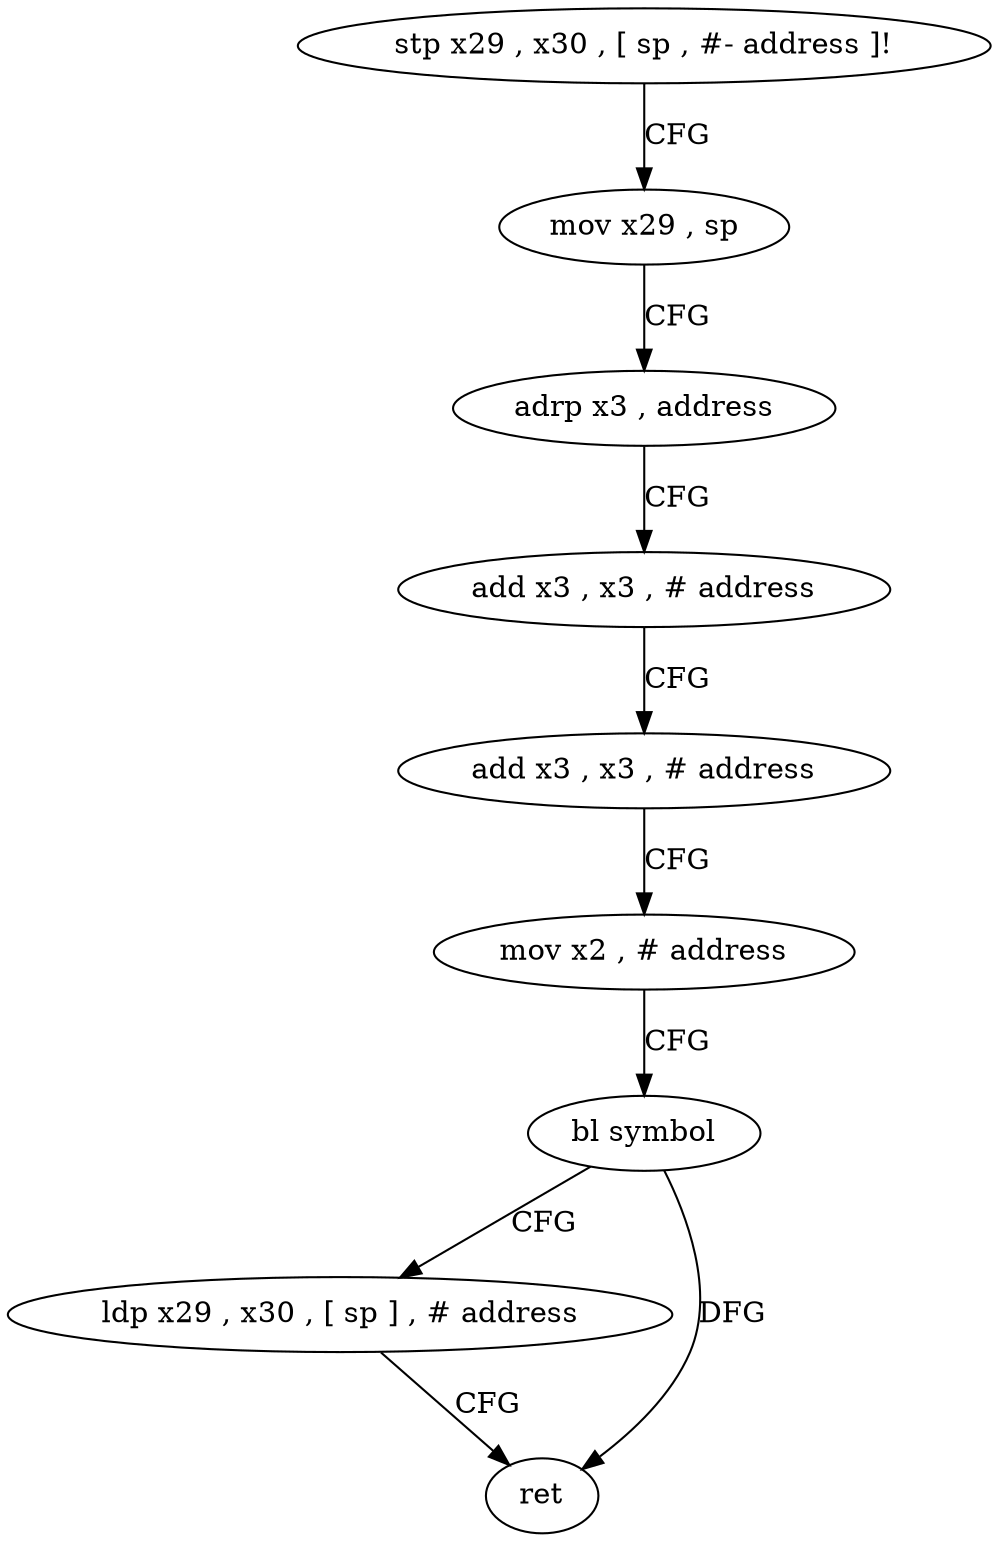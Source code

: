 digraph "func" {
"4318008" [label = "stp x29 , x30 , [ sp , #- address ]!" ]
"4318012" [label = "mov x29 , sp" ]
"4318016" [label = "adrp x3 , address" ]
"4318020" [label = "add x3 , x3 , # address" ]
"4318024" [label = "add x3 , x3 , # address" ]
"4318028" [label = "mov x2 , # address" ]
"4318032" [label = "bl symbol" ]
"4318036" [label = "ldp x29 , x30 , [ sp ] , # address" ]
"4318040" [label = "ret" ]
"4318008" -> "4318012" [ label = "CFG" ]
"4318012" -> "4318016" [ label = "CFG" ]
"4318016" -> "4318020" [ label = "CFG" ]
"4318020" -> "4318024" [ label = "CFG" ]
"4318024" -> "4318028" [ label = "CFG" ]
"4318028" -> "4318032" [ label = "CFG" ]
"4318032" -> "4318036" [ label = "CFG" ]
"4318032" -> "4318040" [ label = "DFG" ]
"4318036" -> "4318040" [ label = "CFG" ]
}
